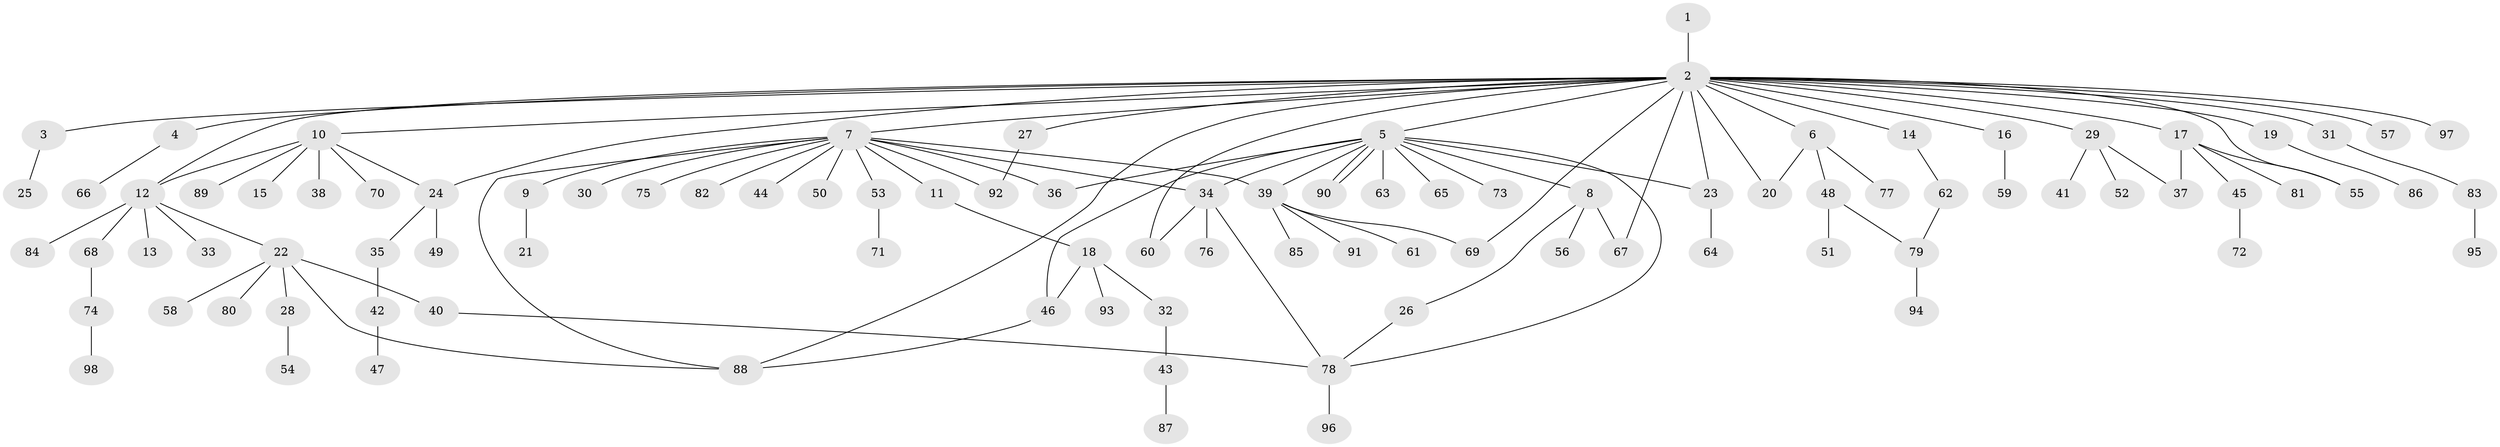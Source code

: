 // coarse degree distribution, {2: 0.2857142857142857, 12: 0.02040816326530612, 1: 0.4489795918367347, 3: 0.061224489795918366, 9: 0.02040816326530612, 5: 0.08163265306122448, 4: 0.061224489795918366, 22: 0.02040816326530612}
// Generated by graph-tools (version 1.1) at 2025/36/03/04/25 23:36:51]
// undirected, 98 vertices, 119 edges
graph export_dot {
  node [color=gray90,style=filled];
  1;
  2;
  3;
  4;
  5;
  6;
  7;
  8;
  9;
  10;
  11;
  12;
  13;
  14;
  15;
  16;
  17;
  18;
  19;
  20;
  21;
  22;
  23;
  24;
  25;
  26;
  27;
  28;
  29;
  30;
  31;
  32;
  33;
  34;
  35;
  36;
  37;
  38;
  39;
  40;
  41;
  42;
  43;
  44;
  45;
  46;
  47;
  48;
  49;
  50;
  51;
  52;
  53;
  54;
  55;
  56;
  57;
  58;
  59;
  60;
  61;
  62;
  63;
  64;
  65;
  66;
  67;
  68;
  69;
  70;
  71;
  72;
  73;
  74;
  75;
  76;
  77;
  78;
  79;
  80;
  81;
  82;
  83;
  84;
  85;
  86;
  87;
  88;
  89;
  90;
  91;
  92;
  93;
  94;
  95;
  96;
  97;
  98;
  1 -- 2;
  2 -- 3;
  2 -- 4;
  2 -- 5;
  2 -- 6;
  2 -- 7;
  2 -- 10;
  2 -- 12;
  2 -- 14;
  2 -- 16;
  2 -- 17;
  2 -- 19;
  2 -- 20;
  2 -- 23;
  2 -- 24;
  2 -- 27;
  2 -- 29;
  2 -- 31;
  2 -- 55;
  2 -- 57;
  2 -- 60;
  2 -- 67;
  2 -- 69;
  2 -- 88;
  2 -- 97;
  3 -- 25;
  4 -- 66;
  5 -- 8;
  5 -- 23;
  5 -- 34;
  5 -- 36;
  5 -- 39;
  5 -- 46;
  5 -- 63;
  5 -- 65;
  5 -- 73;
  5 -- 78;
  5 -- 90;
  5 -- 90;
  6 -- 20;
  6 -- 48;
  6 -- 77;
  7 -- 9;
  7 -- 11;
  7 -- 30;
  7 -- 34;
  7 -- 36;
  7 -- 39;
  7 -- 44;
  7 -- 50;
  7 -- 53;
  7 -- 75;
  7 -- 82;
  7 -- 88;
  7 -- 92;
  8 -- 26;
  8 -- 56;
  8 -- 67;
  9 -- 21;
  10 -- 12;
  10 -- 15;
  10 -- 24;
  10 -- 38;
  10 -- 70;
  10 -- 89;
  11 -- 18;
  12 -- 13;
  12 -- 22;
  12 -- 33;
  12 -- 68;
  12 -- 84;
  14 -- 62;
  16 -- 59;
  17 -- 37;
  17 -- 45;
  17 -- 55;
  17 -- 81;
  18 -- 32;
  18 -- 46;
  18 -- 93;
  19 -- 86;
  22 -- 28;
  22 -- 40;
  22 -- 58;
  22 -- 80;
  22 -- 88;
  23 -- 64;
  24 -- 35;
  24 -- 49;
  26 -- 78;
  27 -- 92;
  28 -- 54;
  29 -- 37;
  29 -- 41;
  29 -- 52;
  31 -- 83;
  32 -- 43;
  34 -- 60;
  34 -- 76;
  34 -- 78;
  35 -- 42;
  39 -- 61;
  39 -- 69;
  39 -- 85;
  39 -- 91;
  40 -- 78;
  42 -- 47;
  43 -- 87;
  45 -- 72;
  46 -- 88;
  48 -- 51;
  48 -- 79;
  53 -- 71;
  62 -- 79;
  68 -- 74;
  74 -- 98;
  78 -- 96;
  79 -- 94;
  83 -- 95;
}
